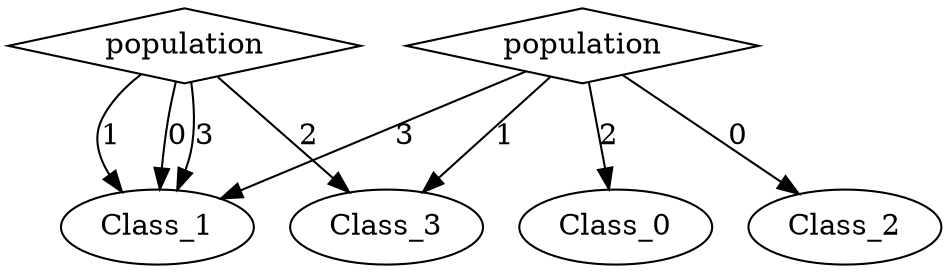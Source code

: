 digraph {
node [label=Class_1,style=""] Class_1
node [label=Class_0,style=""] Class_0
node [label=Class_3,style=""] Class_3
node [label=Class_2,style=""] Class_2
node [label=Class_1,style=""] Class_1
node [label=Class_3,style=""] Class_3
node [label=Class_1,style=""] Class_1
node [label=Class_1,style=""] Class_1
node [label=population,shape="diamond",style=""] 1
node [label=population,shape="diamond",style=""] 0

1 -> Class_1 [label="3"]
1 -> Class_0 [label="2"]
1 -> Class_3 [label="1"]
1 -> Class_2 [label="0"]
0 -> Class_1 [label="3"]
0 -> Class_3 [label="2"]
0 -> Class_1 [label="1"]
0 -> Class_1 [label="0"]
}